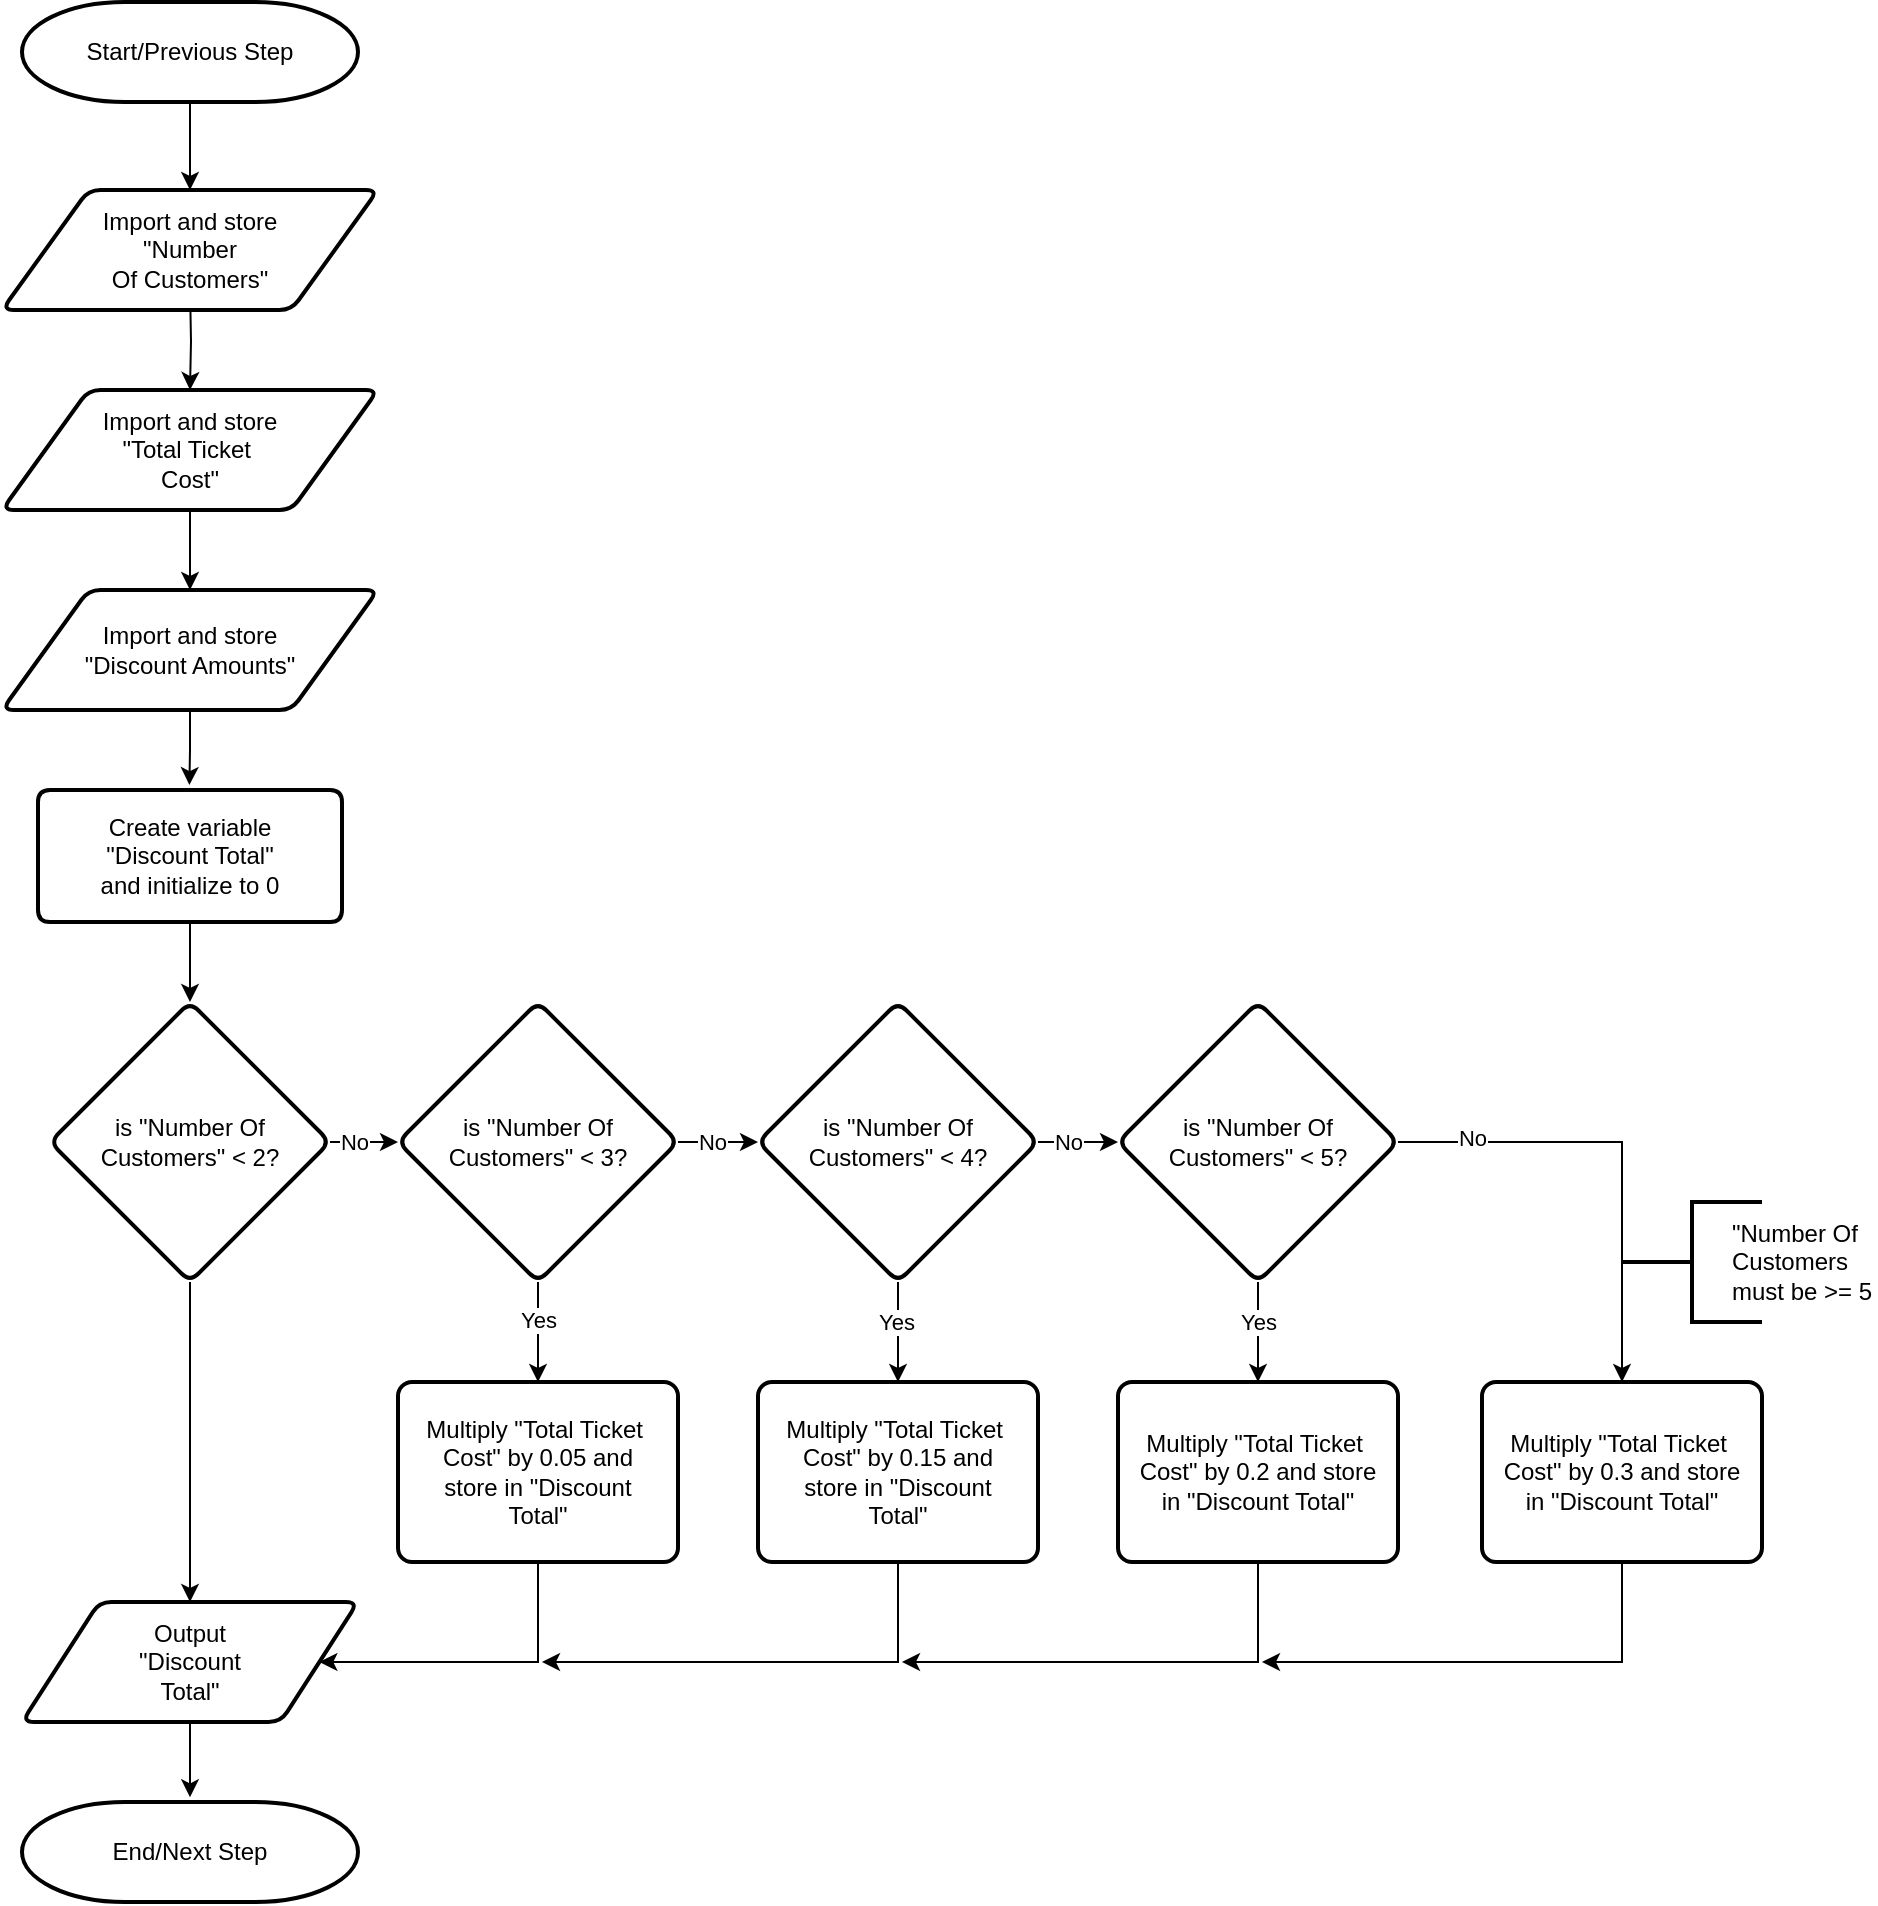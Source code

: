 <mxfile scale="1" border="0" version="23.1.2" type="device">
  <diagram id="C5RBs43oDa-KdzZeNtuy" name="Page-1">
    <mxGraphModel dx="1223" dy="1132" grid="1" gridSize="10" guides="1" tooltips="1" connect="1" arrows="1" fold="1" page="1" pageScale="1" pageWidth="827" pageHeight="1169" math="0" shadow="0">
      <root>
        <mxCell id="WIyWlLk6GJQsqaUBKTNV-0" />
        <mxCell id="WIyWlLk6GJQsqaUBKTNV-1" parent="WIyWlLk6GJQsqaUBKTNV-0" />
        <mxCell id="_BHGbHKsS6Eedb4s3Qyd-1" value="Start/Previous Step" style="strokeWidth=2;html=1;shape=mxgraph.flowchart.terminator;whiteSpace=wrap;spacing=20;spacingTop=5;spacingBottom=5;spacingLeft=5;spacingRight=5;" parent="WIyWlLk6GJQsqaUBKTNV-1" vertex="1">
          <mxGeometry x="60" y="100" width="168" height="50" as="geometry" />
        </mxCell>
        <mxCell id="_BHGbHKsS6Eedb4s3Qyd-2" value="" style="endArrow=classic;html=1;rounded=0;exitX=0.5;exitY=1;exitDx=0;exitDy=0;exitPerimeter=0;entryX=0.5;entryY=0;entryDx=0;entryDy=0;" parent="WIyWlLk6GJQsqaUBKTNV-1" source="_BHGbHKsS6Eedb4s3Qyd-1" target="_BHGbHKsS6Eedb4s3Qyd-10" edge="1">
          <mxGeometry width="50" height="50" relative="1" as="geometry">
            <mxPoint x="120" y="264" as="sourcePoint" />
            <mxPoint x="144" y="144" as="targetPoint" />
          </mxGeometry>
        </mxCell>
        <mxCell id="_BHGbHKsS6Eedb4s3Qyd-5" style="edgeStyle=orthogonalEdgeStyle;rounded=0;orthogonalLoop=1;jettySize=auto;html=1;entryX=0.5;entryY=0;entryDx=0;entryDy=0;spacing=12;spacingTop=5;spacingBottom=5;spacingLeft=5;spacingRight=5;" parent="WIyWlLk6GJQsqaUBKTNV-1" target="_BHGbHKsS6Eedb4s3Qyd-12" edge="1">
          <mxGeometry relative="1" as="geometry">
            <mxPoint x="144.112" y="282.3" as="targetPoint" />
            <mxPoint x="144.034" y="244" as="sourcePoint" />
          </mxGeometry>
        </mxCell>
        <mxCell id="_BHGbHKsS6Eedb4s3Qyd-10" value="Import and store &quot;Number Of&amp;nbsp;Customers&quot;" style="shape=parallelogram;html=1;strokeWidth=2;perimeter=parallelogramPerimeter;whiteSpace=wrap;rounded=1;arcSize=12;size=0.23;spacingLeft=30;spacingRight=30;spacing=20;" parent="WIyWlLk6GJQsqaUBKTNV-1" vertex="1">
          <mxGeometry x="50" y="194" width="188" height="60" as="geometry" />
        </mxCell>
        <mxCell id="_BHGbHKsS6Eedb4s3Qyd-14" value="" style="edgeStyle=orthogonalEdgeStyle;rounded=0;orthogonalLoop=1;jettySize=auto;html=1;spacing=12;spacingTop=5;spacingBottom=5;spacingLeft=5;spacingRight=5;entryX=0.5;entryY=0;entryDx=0;entryDy=0;" parent="WIyWlLk6GJQsqaUBKTNV-1" source="_BHGbHKsS6Eedb4s3Qyd-12" target="_BHGbHKsS6Eedb4s3Qyd-44" edge="1">
          <mxGeometry relative="1" as="geometry">
            <mxPoint x="144" y="394" as="targetPoint" />
          </mxGeometry>
        </mxCell>
        <mxCell id="_BHGbHKsS6Eedb4s3Qyd-12" value="Import and store &quot;Total Ticket&amp;nbsp; Cost&quot;" style="shape=parallelogram;html=1;strokeWidth=2;perimeter=parallelogramPerimeter;whiteSpace=wrap;rounded=1;arcSize=12;size=0.23;spacing=20;spacingTop=20;spacingBottom=20;spacingLeft=30;spacingRight=30;" parent="WIyWlLk6GJQsqaUBKTNV-1" vertex="1">
          <mxGeometry x="50" y="294" width="188" height="60" as="geometry" />
        </mxCell>
        <mxCell id="_BHGbHKsS6Eedb4s3Qyd-17" style="edgeStyle=orthogonalEdgeStyle;rounded=0;orthogonalLoop=1;jettySize=auto;html=1;entryX=0;entryY=0.5;entryDx=0;entryDy=0;spacing=12;spacingTop=5;spacingBottom=5;spacingLeft=5;spacingRight=5;" parent="WIyWlLk6GJQsqaUBKTNV-1" source="_BHGbHKsS6Eedb4s3Qyd-13" target="_BHGbHKsS6Eedb4s3Qyd-23" edge="1">
          <mxGeometry relative="1" as="geometry">
            <mxPoint x="280" y="670" as="targetPoint" />
          </mxGeometry>
        </mxCell>
        <mxCell id="_BHGbHKsS6Eedb4s3Qyd-18" value="No" style="edgeLabel;html=1;align=center;verticalAlign=middle;resizable=0;points=[];spacing=12;spacingTop=5;spacingBottom=5;spacingLeft=5;spacingRight=5;" parent="_BHGbHKsS6Eedb4s3Qyd-17" vertex="1" connectable="0">
          <mxGeometry x="0.068" relative="1" as="geometry">
            <mxPoint x="-4" as="offset" />
          </mxGeometry>
        </mxCell>
        <mxCell id="_BHGbHKsS6Eedb4s3Qyd-13" value="&lt;p style=&quot;line-height: 120%;&quot;&gt;&lt;br&gt;is &quot;Number Of Customers&quot; &amp;lt; 2?&lt;br&gt;&amp;nbsp;&lt;/p&gt;" style="rhombus;whiteSpace=wrap;html=1;strokeWidth=2;rounded=1;arcSize=12;verticalAlign=middle;horizontal=1;spacing=20;spacingBottom=5;spacingTop=5;spacingLeft=5;spacingRight=5;" parent="WIyWlLk6GJQsqaUBKTNV-1" vertex="1">
          <mxGeometry x="74" y="600" width="140" height="140" as="geometry" />
        </mxCell>
        <mxCell id="_BHGbHKsS6Eedb4s3Qyd-26" style="edgeStyle=orthogonalEdgeStyle;rounded=0;orthogonalLoop=1;jettySize=auto;html=1;entryX=0;entryY=0.5;entryDx=0;entryDy=0;spacing=12;spacingTop=5;spacingBottom=5;spacingLeft=5;spacingRight=5;" parent="WIyWlLk6GJQsqaUBKTNV-1" source="_BHGbHKsS6Eedb4s3Qyd-28" target="_BHGbHKsS6Eedb4s3Qyd-33" edge="1">
          <mxGeometry relative="1" as="geometry">
            <mxPoint x="664" y="670" as="targetPoint" />
          </mxGeometry>
        </mxCell>
        <mxCell id="_BHGbHKsS6Eedb4s3Qyd-27" value="No" style="edgeLabel;html=1;align=center;verticalAlign=middle;resizable=0;points=[];spacing=12;spacingTop=5;spacingBottom=5;spacingLeft=5;spacingRight=5;" parent="_BHGbHKsS6Eedb4s3Qyd-26" vertex="1" connectable="0">
          <mxGeometry x="0.068" relative="1" as="geometry">
            <mxPoint x="-7" as="offset" />
          </mxGeometry>
        </mxCell>
        <mxCell id="kX5T7t5H8RtnT3tW7cQk-12" value="" style="edgeStyle=orthogonalEdgeStyle;rounded=0;orthogonalLoop=1;jettySize=auto;html=1;" edge="1" parent="WIyWlLk6GJQsqaUBKTNV-1" source="_BHGbHKsS6Eedb4s3Qyd-28" target="_BHGbHKsS6Eedb4s3Qyd-39">
          <mxGeometry relative="1" as="geometry" />
        </mxCell>
        <mxCell id="kX5T7t5H8RtnT3tW7cQk-17" value="Yes" style="edgeLabel;html=1;align=center;verticalAlign=middle;resizable=0;points=[];" vertex="1" connectable="0" parent="kX5T7t5H8RtnT3tW7cQk-12">
          <mxGeometry x="-0.193" y="-1" relative="1" as="geometry">
            <mxPoint as="offset" />
          </mxGeometry>
        </mxCell>
        <mxCell id="_BHGbHKsS6Eedb4s3Qyd-28" value="&lt;p style=&quot;line-height: 120%;&quot;&gt;&lt;br&gt;is &quot;Number Of Customers&quot; &amp;lt; 4?&lt;br&gt;&amp;nbsp;&lt;/p&gt;" style="rhombus;whiteSpace=wrap;html=1;strokeWidth=2;rounded=1;arcSize=12;verticalAlign=middle;horizontal=1;spacing=20;spacingBottom=5;spacingTop=5;spacingLeft=5;spacingRight=5;" parent="WIyWlLk6GJQsqaUBKTNV-1" vertex="1">
          <mxGeometry x="428" y="600" width="140" height="140" as="geometry" />
        </mxCell>
        <mxCell id="kX5T7t5H8RtnT3tW7cQk-13" value="" style="edgeStyle=orthogonalEdgeStyle;rounded=0;orthogonalLoop=1;jettySize=auto;html=1;" edge="1" parent="WIyWlLk6GJQsqaUBKTNV-1" source="_BHGbHKsS6Eedb4s3Qyd-33" target="kX5T7t5H8RtnT3tW7cQk-9">
          <mxGeometry relative="1" as="geometry" />
        </mxCell>
        <mxCell id="kX5T7t5H8RtnT3tW7cQk-18" value="Yes" style="edgeLabel;html=1;align=center;verticalAlign=middle;resizable=0;points=[];" vertex="1" connectable="0" parent="kX5T7t5H8RtnT3tW7cQk-13">
          <mxGeometry x="-0.193" relative="1" as="geometry">
            <mxPoint as="offset" />
          </mxGeometry>
        </mxCell>
        <mxCell id="kX5T7t5H8RtnT3tW7cQk-14" style="edgeStyle=orthogonalEdgeStyle;rounded=0;orthogonalLoop=1;jettySize=auto;html=1;entryX=0.5;entryY=0;entryDx=0;entryDy=0;" edge="1" parent="WIyWlLk6GJQsqaUBKTNV-1" source="_BHGbHKsS6Eedb4s3Qyd-33" target="kX5T7t5H8RtnT3tW7cQk-10">
          <mxGeometry relative="1" as="geometry" />
        </mxCell>
        <mxCell id="kX5T7t5H8RtnT3tW7cQk-19" value="No" style="edgeLabel;html=1;align=center;verticalAlign=middle;resizable=0;points=[];" vertex="1" connectable="0" parent="kX5T7t5H8RtnT3tW7cQk-14">
          <mxGeometry x="-0.682" y="2" relative="1" as="geometry">
            <mxPoint as="offset" />
          </mxGeometry>
        </mxCell>
        <mxCell id="_BHGbHKsS6Eedb4s3Qyd-33" value="&lt;p style=&quot;line-height: 120%;&quot;&gt;&lt;br&gt;is &quot;Number Of Customers&quot; &amp;lt; 5?&lt;br&gt;&amp;nbsp;&lt;/p&gt;" style="rhombus;whiteSpace=wrap;html=1;strokeWidth=2;rounded=1;arcSize=12;verticalAlign=middle;horizontal=1;spacing=20;spacingBottom=5;spacingTop=5;spacingLeft=5;spacingRight=5;" parent="WIyWlLk6GJQsqaUBKTNV-1" vertex="1">
          <mxGeometry x="608" y="600" width="140" height="140" as="geometry" />
        </mxCell>
        <mxCell id="_BHGbHKsS6Eedb4s3Qyd-21" style="edgeStyle=orthogonalEdgeStyle;rounded=0;orthogonalLoop=1;jettySize=auto;html=1;entryX=0;entryY=0.5;entryDx=0;entryDy=0;spacing=12;spacingTop=5;spacingBottom=5;spacingLeft=5;spacingRight=5;" parent="WIyWlLk6GJQsqaUBKTNV-1" source="_BHGbHKsS6Eedb4s3Qyd-23" target="_BHGbHKsS6Eedb4s3Qyd-28" edge="1">
          <mxGeometry relative="1" as="geometry">
            <mxPoint x="474" y="670" as="targetPoint" />
          </mxGeometry>
        </mxCell>
        <mxCell id="_BHGbHKsS6Eedb4s3Qyd-22" value="No" style="edgeLabel;html=1;align=center;verticalAlign=middle;resizable=0;points=[];spacing=12;spacingTop=5;spacingBottom=5;spacingLeft=5;spacingRight=5;" parent="_BHGbHKsS6Eedb4s3Qyd-21" vertex="1" connectable="0">
          <mxGeometry x="0.068" relative="1" as="geometry">
            <mxPoint x="-5" as="offset" />
          </mxGeometry>
        </mxCell>
        <mxCell id="kX5T7t5H8RtnT3tW7cQk-11" value="" style="edgeStyle=orthogonalEdgeStyle;rounded=0;orthogonalLoop=1;jettySize=auto;html=1;" edge="1" parent="WIyWlLk6GJQsqaUBKTNV-1" source="_BHGbHKsS6Eedb4s3Qyd-23" target="kX5T7t5H8RtnT3tW7cQk-8">
          <mxGeometry relative="1" as="geometry" />
        </mxCell>
        <mxCell id="kX5T7t5H8RtnT3tW7cQk-16" value="Yes" style="edgeLabel;html=1;align=center;verticalAlign=middle;resizable=0;points=[];" vertex="1" connectable="0" parent="kX5T7t5H8RtnT3tW7cQk-11">
          <mxGeometry x="-0.249" relative="1" as="geometry">
            <mxPoint as="offset" />
          </mxGeometry>
        </mxCell>
        <mxCell id="_BHGbHKsS6Eedb4s3Qyd-23" value="&lt;p style=&quot;line-height: 120%;&quot;&gt;&lt;br&gt;is &quot;Number Of Customers&quot;&amp;nbsp;&amp;lt; 3?&lt;br&gt;&amp;nbsp;&lt;/p&gt;" style="rhombus;whiteSpace=wrap;html=1;strokeWidth=2;rounded=1;arcSize=12;verticalAlign=middle;horizontal=1;spacing=20;spacingBottom=5;spacingTop=5;spacingLeft=5;spacingRight=5;" parent="WIyWlLk6GJQsqaUBKTNV-1" vertex="1">
          <mxGeometry x="248" y="600" width="140" height="140" as="geometry" />
        </mxCell>
        <mxCell id="_BHGbHKsS6Eedb4s3Qyd-37" style="edgeStyle=orthogonalEdgeStyle;rounded=0;orthogonalLoop=1;jettySize=auto;html=1;entryX=0.5;entryY=0;entryDx=0;entryDy=0;spacing=12;spacingTop=5;spacingBottom=5;spacingLeft=5;spacingRight=5;" parent="WIyWlLk6GJQsqaUBKTNV-1" source="_BHGbHKsS6Eedb4s3Qyd-36" target="_BHGbHKsS6Eedb4s3Qyd-13" edge="1">
          <mxGeometry relative="1" as="geometry" />
        </mxCell>
        <mxCell id="_BHGbHKsS6Eedb4s3Qyd-36" value="Create variable &quot;Discount Total&quot; and&amp;nbsp;initialize to 0" style="shape=parallelogram;html=1;strokeWidth=2;perimeter=parallelogramPerimeter;whiteSpace=wrap;rounded=1;arcSize=12;size=0;spacing=20;spacingTop=0;spacingBottom=0;spacingLeft=0;spacingRight=0;" parent="WIyWlLk6GJQsqaUBKTNV-1" vertex="1">
          <mxGeometry x="68" y="494" width="152" height="66" as="geometry" />
        </mxCell>
        <mxCell id="_BHGbHKsS6Eedb4s3Qyd-52" style="edgeStyle=orthogonalEdgeStyle;rounded=0;orthogonalLoop=1;jettySize=auto;html=1;entryX=0.5;entryY=-0.047;entryDx=0;entryDy=0;entryPerimeter=0;" parent="WIyWlLk6GJQsqaUBKTNV-1" source="_BHGbHKsS6Eedb4s3Qyd-38" target="_BHGbHKsS6Eedb4s3Qyd-53" edge="1">
          <mxGeometry relative="1" as="geometry">
            <mxPoint x="144" y="1000.0" as="targetPoint" />
          </mxGeometry>
        </mxCell>
        <mxCell id="_BHGbHKsS6Eedb4s3Qyd-38" value="Output &quot;Discount Total&quot;" style="shape=parallelogram;html=1;strokeWidth=2;perimeter=parallelogramPerimeter;whiteSpace=wrap;rounded=1;arcSize=12;size=0.23;spacing=20;spacingTop=20;spacingBottom=20;spacingLeft=30;spacingRight=30;" parent="WIyWlLk6GJQsqaUBKTNV-1" vertex="1">
          <mxGeometry x="60" y="900" width="168" height="60" as="geometry" />
        </mxCell>
        <mxCell id="_BHGbHKsS6Eedb4s3Qyd-51" style="edgeStyle=orthogonalEdgeStyle;rounded=0;orthogonalLoop=1;jettySize=auto;html=1;entryX=1;entryY=0.5;entryDx=0;entryDy=0;exitX=0.5;exitY=1;exitDx=0;exitDy=0;" parent="WIyWlLk6GJQsqaUBKTNV-1" target="_BHGbHKsS6Eedb4s3Qyd-38" edge="1" source="kX5T7t5H8RtnT3tW7cQk-8">
          <mxGeometry relative="1" as="geometry">
            <mxPoint x="518.417" y="870" as="sourcePoint" />
            <Array as="points">
              <mxPoint x="318" y="930" />
            </Array>
          </mxGeometry>
        </mxCell>
        <mxCell id="kX5T7t5H8RtnT3tW7cQk-20" style="edgeStyle=orthogonalEdgeStyle;rounded=0;orthogonalLoop=1;jettySize=auto;html=1;" edge="1" parent="WIyWlLk6GJQsqaUBKTNV-1" source="_BHGbHKsS6Eedb4s3Qyd-39">
          <mxGeometry relative="1" as="geometry">
            <mxPoint x="320" y="930" as="targetPoint" />
            <Array as="points">
              <mxPoint x="498" y="930" />
              <mxPoint x="320" y="930" />
            </Array>
          </mxGeometry>
        </mxCell>
        <mxCell id="_BHGbHKsS6Eedb4s3Qyd-39" value="Multiply &quot;Total Ticket&amp;nbsp; Cost&quot; by 0.15 and store in &quot;Discount Total&quot;" style="rounded=1;whiteSpace=wrap;html=1;absoluteArcSize=1;arcSize=14;strokeWidth=2;spacing=10;spacingTop=0;spacingBottom=0;spacingLeft=0;spacingRight=0;" parent="WIyWlLk6GJQsqaUBKTNV-1" vertex="1">
          <mxGeometry x="428" y="790" width="140" height="90" as="geometry" />
        </mxCell>
        <mxCell id="_BHGbHKsS6Eedb4s3Qyd-43" value="" style="edgeStyle=orthogonalEdgeStyle;rounded=0;orthogonalLoop=1;jettySize=auto;html=1;entryX=0.498;entryY=-0.037;entryDx=0;entryDy=0;entryPerimeter=0;" parent="WIyWlLk6GJQsqaUBKTNV-1" source="_BHGbHKsS6Eedb4s3Qyd-44" target="_BHGbHKsS6Eedb4s3Qyd-36" edge="1">
          <mxGeometry relative="1" as="geometry">
            <mxPoint x="144" y="494" as="targetPoint" />
          </mxGeometry>
        </mxCell>
        <mxCell id="_BHGbHKsS6Eedb4s3Qyd-44" value="Import and store &quot;Discount Amounts&quot;" style="shape=parallelogram;html=1;strokeWidth=2;perimeter=parallelogramPerimeter;whiteSpace=wrap;rounded=1;arcSize=12;size=0.23;spacing=20;spacingTop=20;spacingBottom=20;spacingLeft=20;spacingRight=20;" parent="WIyWlLk6GJQsqaUBKTNV-1" vertex="1">
          <mxGeometry x="50" y="394" width="188" height="60" as="geometry" />
        </mxCell>
        <mxCell id="_BHGbHKsS6Eedb4s3Qyd-50" style="edgeStyle=orthogonalEdgeStyle;rounded=0;orthogonalLoop=1;jettySize=auto;html=1;entryX=0.5;entryY=0;entryDx=0;entryDy=0;entryPerimeter=0;" parent="WIyWlLk6GJQsqaUBKTNV-1" source="_BHGbHKsS6Eedb4s3Qyd-13" target="_BHGbHKsS6Eedb4s3Qyd-38" edge="1">
          <mxGeometry relative="1" as="geometry" />
        </mxCell>
        <mxCell id="_BHGbHKsS6Eedb4s3Qyd-53" value="End/Next Step" style="strokeWidth=2;html=1;shape=mxgraph.flowchart.terminator;whiteSpace=wrap;spacing=20;spacingTop=5;spacingBottom=5;spacingLeft=5;spacingRight=5;" parent="WIyWlLk6GJQsqaUBKTNV-1" vertex="1">
          <mxGeometry x="60" y="1000" width="168" height="50" as="geometry" />
        </mxCell>
        <mxCell id="kX5T7t5H8RtnT3tW7cQk-3" value="&quot;Number Of Customers must be &gt;= 5" style="strokeWidth=2;shape=mxgraph.flowchart.annotation_2;align=left;labelPosition=right;pointerEvents=1;spacingRight=0;spacing=0;verticalLabelPosition=middle;verticalAlign=middle;spacingLeft=-15;resizeWidth=0;resizable=1;fixedWidth=0;autosize=0;movableLabel=1;labelPadding=0;overflow=visible;perimeterSpacing=0;whiteSpace=wrap;html=1;spacingTop=10;spacingBottom=10;" vertex="1" parent="WIyWlLk6GJQsqaUBKTNV-1">
          <mxGeometry x="860" y="700" width="70" height="60" as="geometry" />
        </mxCell>
        <mxCell id="kX5T7t5H8RtnT3tW7cQk-8" value="Multiply &quot;Total Ticket&amp;nbsp; Cost&quot; by 0.05 and store in &quot;Discount Total&quot;" style="rounded=1;whiteSpace=wrap;html=1;absoluteArcSize=1;arcSize=14;strokeWidth=2;spacing=10;spacingTop=0;spacingBottom=0;spacingLeft=0;spacingRight=0;" vertex="1" parent="WIyWlLk6GJQsqaUBKTNV-1">
          <mxGeometry x="248.0" y="790" width="140" height="90" as="geometry" />
        </mxCell>
        <mxCell id="kX5T7t5H8RtnT3tW7cQk-21" style="edgeStyle=orthogonalEdgeStyle;rounded=0;orthogonalLoop=1;jettySize=auto;html=1;" edge="1" parent="WIyWlLk6GJQsqaUBKTNV-1" source="kX5T7t5H8RtnT3tW7cQk-9">
          <mxGeometry relative="1" as="geometry">
            <mxPoint x="500" y="930" as="targetPoint" />
            <Array as="points">
              <mxPoint x="678" y="930" />
            </Array>
          </mxGeometry>
        </mxCell>
        <mxCell id="kX5T7t5H8RtnT3tW7cQk-9" value="Multiply &quot;Total Ticket&amp;nbsp; Cost&quot; by 0.2 and store in &quot;Discount Total&quot;" style="rounded=1;whiteSpace=wrap;html=1;absoluteArcSize=1;arcSize=14;strokeWidth=2;spacing=10;spacingTop=0;spacingBottom=0;spacingLeft=0;spacingRight=0;" vertex="1" parent="WIyWlLk6GJQsqaUBKTNV-1">
          <mxGeometry x="608" y="790" width="140" height="90" as="geometry" />
        </mxCell>
        <mxCell id="kX5T7t5H8RtnT3tW7cQk-22" style="edgeStyle=orthogonalEdgeStyle;rounded=0;orthogonalLoop=1;jettySize=auto;html=1;" edge="1" parent="WIyWlLk6GJQsqaUBKTNV-1" source="kX5T7t5H8RtnT3tW7cQk-10">
          <mxGeometry relative="1" as="geometry">
            <mxPoint x="680" y="930" as="targetPoint" />
            <Array as="points">
              <mxPoint x="860" y="930" />
              <mxPoint x="680" y="930" />
            </Array>
          </mxGeometry>
        </mxCell>
        <mxCell id="kX5T7t5H8RtnT3tW7cQk-10" value="Multiply &quot;Total Ticket&amp;nbsp; Cost&quot; by 0.3 and store in &quot;Discount Total&quot;" style="rounded=1;whiteSpace=wrap;html=1;absoluteArcSize=1;arcSize=14;strokeWidth=2;spacing=10;spacingTop=0;spacingBottom=0;spacingLeft=0;spacingRight=0;" vertex="1" parent="WIyWlLk6GJQsqaUBKTNV-1">
          <mxGeometry x="790" y="790" width="140" height="90" as="geometry" />
        </mxCell>
      </root>
    </mxGraphModel>
  </diagram>
</mxfile>
